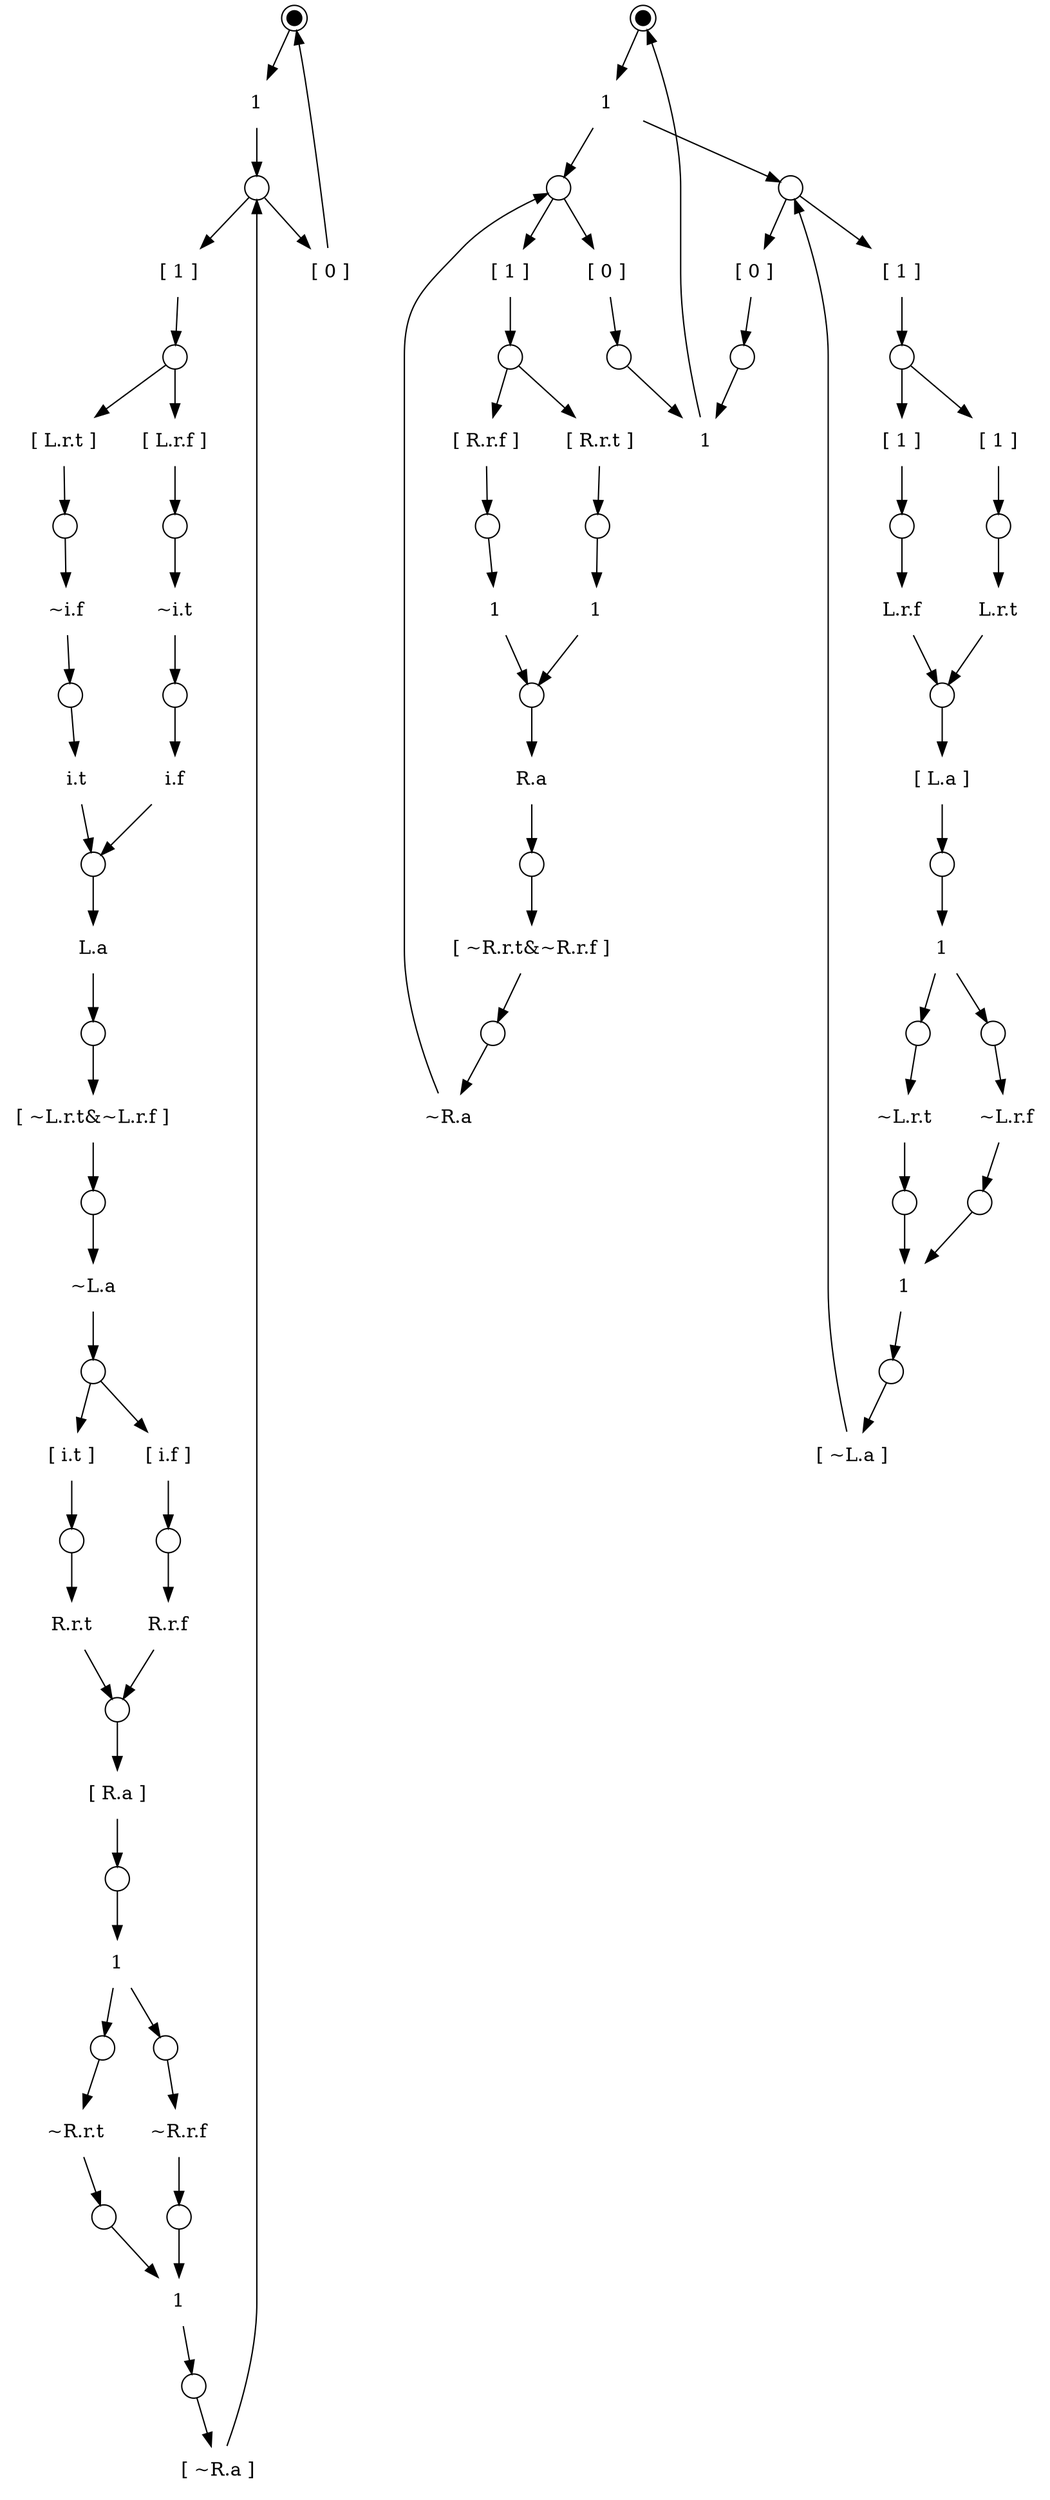 digraph model
{
	subgraph fifo1b
	{
		graph["label"="" "variables"="L.r.t,L.r.f,L.a,R.r.t,R.r.f,R.a,i.t,i.f" "type"="local" "elaborate"="true" "reset"="~L.r.t&~L.r.f&~L.a&~R.r.t&~R.r.f&~R.a&~i.t&~i.f"];
		S0["shape"="circle" "width"="0.15" "peripheries"="2" "style"="filled" "fillcolor"="#000000" "label"=""];
		T0["shape"="plaintext" "label"="1"];
		S0->T0;
		S1["shape"="circle" "width"="0.25" "label"=""];
		T0->S1;
		T1["shape"="plaintext" "label"="[ 1 ]"];
		S1->T1;
		S2["shape"="circle" "width"="0.25" "label"=""];
		T1->S2;
		T2["shape"="plaintext" "label"="[ L.r.t ]"];
		S2->T2;
		S3["shape"="circle" "width"="0.25" "label"=""];
		T2->S3;
		T3["shape"="plaintext" "label"="~i.f"];
		S3->T3;
		S4["shape"="circle" "width"="0.25" "label"=""];
		T3->S4;
		T4["shape"="plaintext" "label"="i.t"];
		S4->T4;
		T5["shape"="plaintext" "label"="[ L.r.f ]"];
		S2->T5;
		S5["shape"="circle" "width"="0.25" "label"=""];
		T5->S5;
		T6["shape"="plaintext" "label"="~i.t"];
		S5->T6;
		S6["shape"="circle" "width"="0.25" "label"=""];
		T6->S6;
		T7["shape"="plaintext" "label"="i.f"];
		S6->T7;
		S7["shape"="circle" "width"="0.25" "label"=""];
		T4->S7;
		T7->S7;
		T8["shape"="plaintext" "label"="L.a"];
		S7->T8;
		S8["shape"="circle" "width"="0.25" "label"=""];
		T8->S8;
		T9["shape"="plaintext" "label"="[ ~L.r.t&~L.r.f ]"];
		S8->T9;
		S9["shape"="circle" "width"="0.25" "label"=""];
		T9->S9;
		T10["shape"="plaintext" "label"="~L.a"];
		S9->T10;
		S10["shape"="circle" "width"="0.25" "label"=""];
		T10->S10;
		T11["shape"="plaintext" "label"="[ i.t ]"];
		S10->T11;
		S11["shape"="circle" "width"="0.25" "label"=""];
		T11->S11;
		T12["shape"="plaintext" "label"="R.r.t"];
		S11->T12;
		T13["shape"="plaintext" "label"="[ i.f ]"];
		S10->T13;
		S12["shape"="circle" "width"="0.25" "label"=""];
		T13->S12;
		T14["shape"="plaintext" "label"="R.r.f"];
		S12->T14;
		S13["shape"="circle" "width"="0.25" "label"=""];
		T12->S13;
		T14->S13;
		T15["shape"="plaintext" "label"="[ R.a ]"];
		S13->T15;
		S14["shape"="circle" "width"="0.25" "label"=""];
		T15->S14;
		T16["shape"="plaintext" "label"="1"];
		S14->T16;
		S15["shape"="circle" "width"="0.25" "label"=""];
		T16->S15;
		T17["shape"="plaintext" "label"="~R.r.t"];
		S15->T17;
		S16["shape"="circle" "width"="0.25" "label"=""];
		T17->S16;
		S17["shape"="circle" "width"="0.25" "label"=""];
		T16->S17;
		T18["shape"="plaintext" "label"="~R.r.f"];
		S17->T18;
		S18["shape"="circle" "width"="0.25" "label"=""];
		T18->S18;
		T19["shape"="plaintext" "label"="1"];
		S16->T19;
		S18->T19;
		S19["shape"="circle" "width"="0.25" "label"=""];
		T19->S19;
		T20["shape"="plaintext" "label"="[ ~R.a ]"];
		S19->T20;
		T20->S1;
		T21["shape"="plaintext" "label"="[ 0 ]"];
		S1->T21;
		T21->S0;
	}
	subgraph environment
	{
		graph["label"="" "variables"="L.r.t,L.r.f,L.a,R.r.t,R.r.f,R.a,_var0.t,_var0.f,_var1.t,_var1.f" "type"="remote" "elaborate"="false" "reset"="~L.r.t&~L.r.f&~L.a&~R.r.t&~R.r.f&~R.a&~i.t&~i.f"];
		S20["shape"="circle" "width"="0.15" "peripheries"="2" "style"="filled" "fillcolor"="#000000" "label"=""];
		T22["shape"="plaintext" "label"="1"];
		S20->T22;
		S21["shape"="circle" "width"="0.25" "label"=""];
		T22->S21;
		T23["shape"="plaintext" "label"="[ 1 ]"];
		S21->T23;
		S22["shape"="circle" "width"="0.25" "label"=""];
		T23->S22;
		T24["shape"="plaintext" "label"="[ 1 ]"];
		S22->T24;
		S23["shape"="circle" "width"="0.25" "label"=""];
		T24->S23;
		T25["shape"="plaintext" "label"="L.r.t"];
		S23->T25;
		T26["shape"="plaintext" "label"="[ 1 ]"];
		S22->T26;
		S24["shape"="circle" "width"="0.25" "label"=""];
		T26->S24;
		T27["shape"="plaintext" "label"="L.r.f"];
		S24->T27;
		S25["shape"="circle" "width"="0.25" "label"=""];
		T25->S25;
		T27->S25;
		T28["shape"="plaintext" "label"="[ L.a ]"];
		S25->T28;
		S26["shape"="circle" "width"="0.25" "label"=""];
		T28->S26;
		T29["shape"="plaintext" "label"="1"];
		S26->T29;
		S27["shape"="circle" "width"="0.25" "label"=""];
		T29->S27;
		T30["shape"="plaintext" "label"="~L.r.t"];
		S27->T30;
		S28["shape"="circle" "width"="0.25" "label"=""];
		T30->S28;
		S29["shape"="circle" "width"="0.25" "label"=""];
		T29->S29;
		T31["shape"="plaintext" "label"="~L.r.f"];
		S29->T31;
		S30["shape"="circle" "width"="0.25" "label"=""];
		T31->S30;
		T32["shape"="plaintext" "label"="1"];
		S28->T32;
		S30->T32;
		S31["shape"="circle" "width"="0.25" "label"=""];
		T32->S31;
		T33["shape"="plaintext" "label"="[ ~L.a ]"];
		S31->T33;
		T33->S21;
		T34["shape"="plaintext" "label"="[ 0 ]"];
		S21->T34;
		S32["shape"="circle" "width"="0.25" "label"=""];
		T34->S32;
		S33["shape"="circle" "width"="0.25" "label"=""];
		T22->S33;
		T35["shape"="plaintext" "label"="[ 1 ]"];
		S33->T35;
		S34["shape"="circle" "width"="0.25" "label"=""];
		T35->S34;
		T36["shape"="plaintext" "label"="[ R.r.t ]"];
		S34->T36;
		S35["shape"="circle" "width"="0.25" "label"=""];
		T36->S35;
		T37["shape"="plaintext" "label"="1"];
		S35->T37;
		T38["shape"="plaintext" "label"="[ R.r.f ]"];
		S34->T38;
		S36["shape"="circle" "width"="0.25" "label"=""];
		T38->S36;
		T39["shape"="plaintext" "label"="1"];
		S36->T39;
		S37["shape"="circle" "width"="0.25" "label"=""];
		T37->S37;
		T39->S37;
		T40["shape"="plaintext" "label"="R.a"];
		S37->T40;
		S38["shape"="circle" "width"="0.25" "label"=""];
		T40->S38;
		T41["shape"="plaintext" "label"="[ ~R.r.t&~R.r.f ]"];
		S38->T41;
		S39["shape"="circle" "width"="0.25" "label"=""];
		T41->S39;
		T42["shape"="plaintext" "label"="~R.a"];
		S39->T42;
		T42->S33;
		T43["shape"="plaintext" "label"="[ 0 ]"];
		S33->T43;
		S40["shape"="circle" "width"="0.25" "label"=""];
		T43->S40;
		T44["shape"="plaintext" "label"="1"];
		S32->T44;
		S40->T44;
		T44->S20;
	}
}
